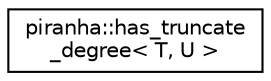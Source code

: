 digraph "Graphical Class Hierarchy"
{
  edge [fontname="Helvetica",fontsize="10",labelfontname="Helvetica",labelfontsize="10"];
  node [fontname="Helvetica",fontsize="10",shape=record];
  rankdir="LR";
  Node0 [label="piranha::has_truncate\l_degree\< T, U \>",height=0.2,width=0.4,color="black", fillcolor="white", style="filled",URL="$classpiranha_1_1has__truncate__degree.html",tooltip="Type trait to detect if types can be used in piranha::math::truncate_degree(). "];
}
